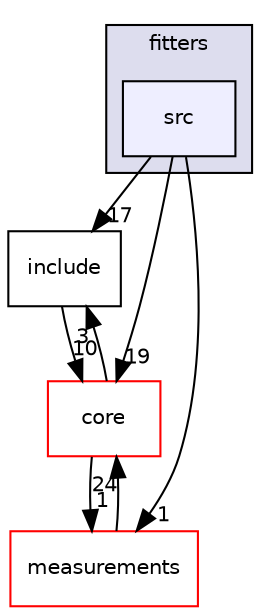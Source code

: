 digraph "genfit/fitters/src" {
  compound=true
  node [ fontsize="10", fontname="Helvetica"];
  edge [ labelfontsize="10", labelfontname="Helvetica"];
  subgraph clusterdir_84ddfff8e8c088d4b1ab178aeca71541 {
    graph [ bgcolor="#ddddee", pencolor="black", label="fitters" fontname="Helvetica", fontsize="10", URL="dir_84ddfff8e8c088d4b1ab178aeca71541.html"]
  dir_905b5d2bc3d174e7e34e2b4a1e336892 [shape=box, label="src", style="filled", fillcolor="#eeeeff", pencolor="black", URL="dir_905b5d2bc3d174e7e34e2b4a1e336892.html"];
  }
  dir_e9e6deb62ad8a2aefa28b0b5f1add1b5 [shape=box label="include" URL="dir_e9e6deb62ad8a2aefa28b0b5f1add1b5.html"];
  dir_9268fb76a242d6fab4cb1d575f1746b1 [shape=box label="measurements" fillcolor="white" style="filled" color="red" URL="dir_9268fb76a242d6fab4cb1d575f1746b1.html"];
  dir_7a40b7556c10f243ca9453eab1d74876 [shape=box label="core" fillcolor="white" style="filled" color="red" URL="dir_7a40b7556c10f243ca9453eab1d74876.html"];
  dir_e9e6deb62ad8a2aefa28b0b5f1add1b5->dir_7a40b7556c10f243ca9453eab1d74876 [headlabel="10", labeldistance=1.5 headhref="dir_000044_000029.html"];
  dir_9268fb76a242d6fab4cb1d575f1746b1->dir_7a40b7556c10f243ca9453eab1d74876 [headlabel="24", labeldistance=1.5 headhref="dir_000054_000029.html"];
  dir_7a40b7556c10f243ca9453eab1d74876->dir_e9e6deb62ad8a2aefa28b0b5f1add1b5 [headlabel="3", labeldistance=1.5 headhref="dir_000029_000044.html"];
  dir_7a40b7556c10f243ca9453eab1d74876->dir_9268fb76a242d6fab4cb1d575f1746b1 [headlabel="1", labeldistance=1.5 headhref="dir_000029_000054.html"];
  dir_905b5d2bc3d174e7e34e2b4a1e336892->dir_e9e6deb62ad8a2aefa28b0b5f1add1b5 [headlabel="17", labeldistance=1.5 headhref="dir_000045_000044.html"];
  dir_905b5d2bc3d174e7e34e2b4a1e336892->dir_9268fb76a242d6fab4cb1d575f1746b1 [headlabel="1", labeldistance=1.5 headhref="dir_000045_000054.html"];
  dir_905b5d2bc3d174e7e34e2b4a1e336892->dir_7a40b7556c10f243ca9453eab1d74876 [headlabel="19", labeldistance=1.5 headhref="dir_000045_000029.html"];
}
